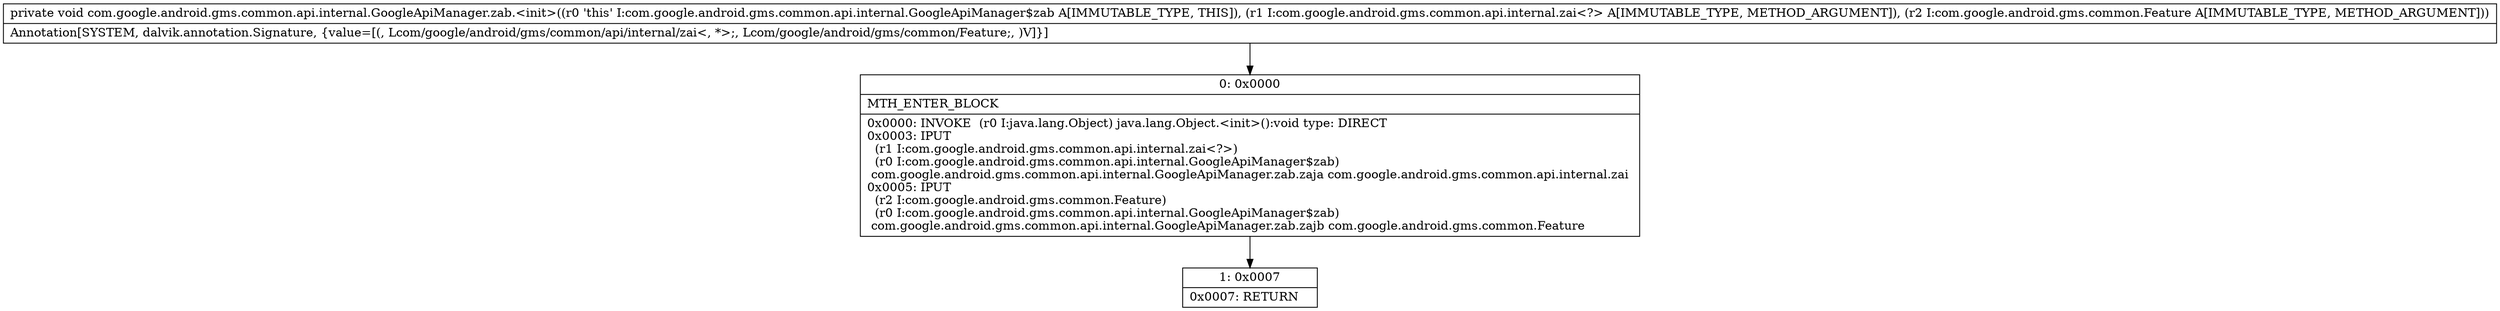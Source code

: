 digraph "CFG forcom.google.android.gms.common.api.internal.GoogleApiManager.zab.\<init\>(Lcom\/google\/android\/gms\/common\/api\/internal\/zai;Lcom\/google\/android\/gms\/common\/Feature;)V" {
Node_0 [shape=record,label="{0\:\ 0x0000|MTH_ENTER_BLOCK\l|0x0000: INVOKE  (r0 I:java.lang.Object) java.lang.Object.\<init\>():void type: DIRECT \l0x0003: IPUT  \l  (r1 I:com.google.android.gms.common.api.internal.zai\<?\>)\l  (r0 I:com.google.android.gms.common.api.internal.GoogleApiManager$zab)\l com.google.android.gms.common.api.internal.GoogleApiManager.zab.zaja com.google.android.gms.common.api.internal.zai \l0x0005: IPUT  \l  (r2 I:com.google.android.gms.common.Feature)\l  (r0 I:com.google.android.gms.common.api.internal.GoogleApiManager$zab)\l com.google.android.gms.common.api.internal.GoogleApiManager.zab.zajb com.google.android.gms.common.Feature \l}"];
Node_1 [shape=record,label="{1\:\ 0x0007|0x0007: RETURN   \l}"];
MethodNode[shape=record,label="{private void com.google.android.gms.common.api.internal.GoogleApiManager.zab.\<init\>((r0 'this' I:com.google.android.gms.common.api.internal.GoogleApiManager$zab A[IMMUTABLE_TYPE, THIS]), (r1 I:com.google.android.gms.common.api.internal.zai\<?\> A[IMMUTABLE_TYPE, METHOD_ARGUMENT]), (r2 I:com.google.android.gms.common.Feature A[IMMUTABLE_TYPE, METHOD_ARGUMENT]))  | Annotation[SYSTEM, dalvik.annotation.Signature, \{value=[(, Lcom\/google\/android\/gms\/common\/api\/internal\/zai\<, *\>;, Lcom\/google\/android\/gms\/common\/Feature;, )V]\}]\l}"];
MethodNode -> Node_0;
Node_0 -> Node_1;
}

